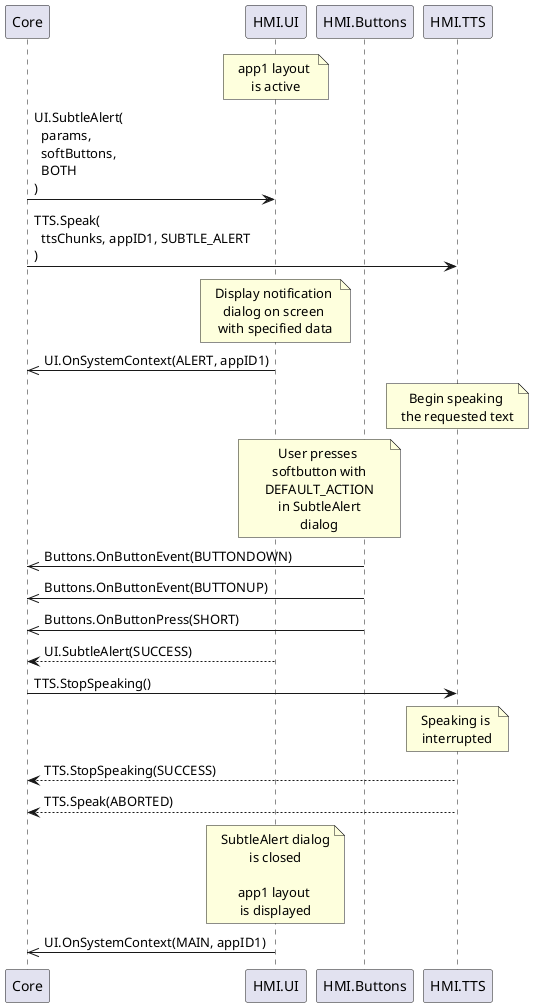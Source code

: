 @startuml SubtleAlertTTSAborted

participant Core
participant HMI.UI
participant HMI.Buttons
participant HMI.TTS

skinparam NoteTextAlignment center

note over HMI.UI
app1 layout 
is active
end note

Core -> HMI.UI: UI.SubtleAlert(\n\
  params,\n\
  softButtons,\n\
  BOTH\n\
)
Core -> HMI.TTS: TTS.Speak(\n\
  ttsChunks, appID1, SUBTLE_ALERT\n\
)

note over HMI.UI
Display notification 
dialog on screen 
with specified data
end note

HMI.UI ->> Core: UI.OnSystemContext(ALERT, appID1)

note over HMI.TTS
Begin speaking 
the requested text
end note

note over HMI.Buttons, HMI.UI
User presses 
softbutton with
DEFAULT_ACTION
in SubtleAlert
dialog
end note

HMI.Buttons ->> Core: Buttons.OnButtonEvent(BUTTONDOWN)
HMI.Buttons ->> Core: Buttons.OnButtonEvent(BUTTONUP)
HMI.Buttons ->> Core: Buttons.OnButtonPress(SHORT)

HMI.UI --> Core: UI.SubtleAlert(SUCCESS)

Core -> HMI.TTS: TTS.StopSpeaking()

note over HMI.TTS
Speaking is 
interrupted
end note

HMI.TTS --> Core: TTS.StopSpeaking(SUCCESS)

HMI.TTS --> Core: TTS.Speak(ABORTED)

note over HMI.UI
SubtleAlert dialog
is closed

app1 layout 
is displayed
end note

HMI.UI ->> Core: UI.OnSystemContext(MAIN, appID1)

@enduml

